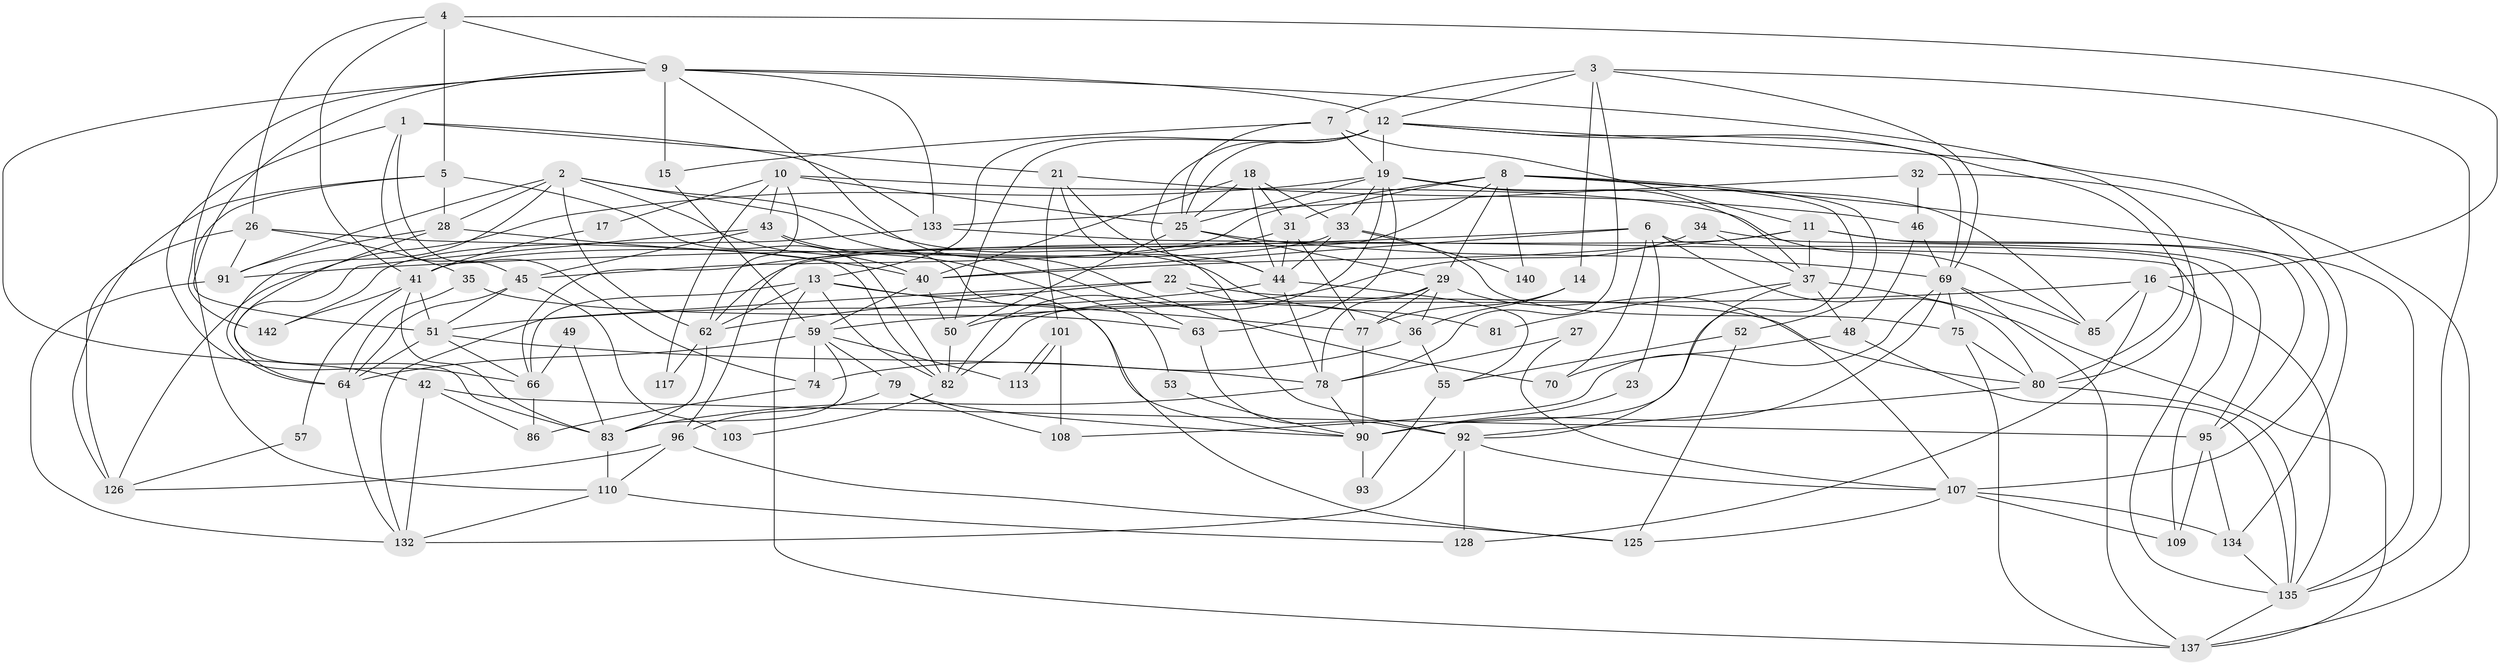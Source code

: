 // original degree distribution, {5: 0.21678321678321677, 4: 0.23076923076923078, 3: 0.3006993006993007, 2: 0.11888111888111888, 6: 0.09090909090909091, 8: 0.013986013986013986, 7: 0.027972027972027972}
// Generated by graph-tools (version 1.1) at 2025/41/03/06/25 10:41:59]
// undirected, 91 vertices, 229 edges
graph export_dot {
graph [start="1"]
  node [color=gray90,style=filled];
  1 [super="+54"];
  2 [super="+84"];
  3 [super="+24"];
  4;
  5 [super="+38"];
  6 [super="+58"];
  7 [super="+30"];
  8 [super="+67"];
  9 [super="+39"];
  10 [super="+20"];
  11 [super="+87"];
  12 [super="+89"];
  13 [super="+112"];
  14;
  15;
  16 [super="+130"];
  17;
  18 [super="+47"];
  19 [super="+94"];
  21 [super="+56"];
  22 [super="+105"];
  23;
  25 [super="+60"];
  26 [super="+102"];
  27;
  28 [super="+114"];
  29 [super="+118"];
  31;
  32;
  33 [super="+124"];
  34;
  35;
  36 [super="+65"];
  37 [super="+71"];
  40 [super="+73"];
  41 [super="+61"];
  42 [super="+106"];
  43 [super="+129"];
  44 [super="+131"];
  45 [super="+88"];
  46;
  48 [super="+122"];
  49;
  50 [super="+76"];
  51 [super="+72"];
  52;
  53;
  55 [super="+111"];
  57;
  59 [super="+97"];
  62 [super="+68"];
  63;
  64 [super="+139"];
  66 [super="+127"];
  69 [super="+100"];
  70;
  74;
  75 [super="+120"];
  77 [super="+99"];
  78 [super="+98"];
  79 [super="+123"];
  80 [super="+141"];
  81;
  82 [super="+115"];
  83;
  85 [super="+104"];
  86;
  90 [super="+136"];
  91 [super="+119"];
  92 [super="+116"];
  93;
  95;
  96;
  101;
  103;
  107 [super="+143"];
  108;
  109;
  110 [super="+121"];
  113;
  117;
  125;
  126;
  128;
  132;
  133;
  134;
  135 [super="+138"];
  137;
  140;
  142;
  1 -- 133;
  1 -- 45;
  1 -- 66;
  1 -- 74;
  1 -- 21;
  2 -- 62 [weight=2];
  2 -- 28;
  2 -- 64;
  2 -- 81;
  2 -- 40;
  2 -- 63;
  2 -- 91;
  3 -- 7;
  3 -- 135;
  3 -- 69;
  3 -- 78;
  3 -- 12;
  3 -- 14;
  4 -- 41;
  4 -- 26;
  4 -- 9;
  4 -- 16;
  4 -- 5;
  5 -- 82;
  5 -- 126;
  5 -- 28;
  5 -- 110;
  6 -- 40;
  6 -- 91;
  6 -- 23;
  6 -- 70;
  6 -- 80;
  6 -- 109;
  7 -- 19;
  7 -- 15;
  7 -- 11;
  7 -- 25;
  8 -- 90;
  8 -- 52;
  8 -- 96;
  8 -- 140;
  8 -- 45;
  8 -- 107;
  8 -- 29;
  8 -- 31;
  9 -- 15;
  9 -- 70;
  9 -- 80;
  9 -- 133;
  9 -- 12;
  9 -- 142;
  9 -- 51;
  9 -- 42;
  10 -- 17;
  10 -- 117;
  10 -- 85;
  10 -- 62;
  10 -- 43;
  10 -- 25;
  11 -- 40;
  11 -- 95;
  11 -- 37;
  11 -- 62;
  11 -- 135;
  12 -- 13;
  12 -- 44;
  12 -- 134;
  12 -- 80;
  12 -- 50;
  12 -- 69;
  12 -- 25;
  12 -- 19;
  13 -- 62;
  13 -- 137;
  13 -- 82;
  13 -- 90;
  13 -- 77;
  13 -- 66;
  14 -- 77;
  14 -- 36;
  15 -- 59;
  16 -- 135;
  16 -- 85;
  16 -- 59;
  16 -- 128;
  17 -- 41;
  18 -- 44;
  18 -- 33;
  18 -- 40;
  18 -- 31;
  18 -- 25;
  19 -- 82;
  19 -- 33;
  19 -- 63;
  19 -- 85 [weight=2];
  19 -- 37;
  19 -- 126;
  19 -- 25;
  21 -- 46;
  21 -- 101;
  21 -- 44;
  21 -- 92;
  22 -- 36;
  22 -- 62;
  22 -- 80;
  22 -- 132;
  23 -- 90;
  25 -- 69;
  25 -- 29;
  25 -- 50 [weight=2];
  26 -- 35;
  26 -- 126;
  26 -- 82;
  26 -- 91;
  27 -- 78;
  27 -- 107;
  28 -- 83;
  28 -- 40;
  28 -- 91;
  29 -- 107;
  29 -- 36;
  29 -- 78;
  29 -- 77;
  29 -- 82;
  31 -- 77;
  31 -- 66;
  31 -- 44;
  32 -- 137;
  32 -- 133;
  32 -- 46;
  33 -- 140;
  33 -- 41;
  33 -- 75;
  33 -- 44;
  34 -- 95;
  34 -- 37;
  34 -- 50;
  35 -- 63;
  35 -- 64;
  36 -- 74;
  36 -- 55;
  37 -- 92;
  37 -- 48;
  37 -- 137;
  37 -- 81;
  40 -- 59;
  40 -- 50;
  41 -- 83;
  41 -- 51;
  41 -- 57;
  41 -- 142;
  42 -- 132;
  42 -- 86;
  42 -- 95;
  43 -- 45;
  43 -- 64;
  43 -- 53;
  43 -- 125;
  44 -- 51;
  44 -- 55;
  44 -- 78;
  45 -- 51;
  45 -- 64;
  45 -- 103;
  46 -- 69;
  46 -- 48;
  48 -- 70;
  48 -- 135;
  49 -- 83;
  49 -- 66;
  50 -- 82;
  51 -- 64;
  51 -- 78;
  51 -- 66;
  52 -- 125;
  52 -- 55;
  53 -- 90;
  55 -- 93;
  57 -- 126;
  59 -- 113;
  59 -- 64;
  59 -- 83;
  59 -- 74;
  59 -- 79;
  62 -- 83;
  62 -- 117;
  63 -- 92;
  64 -- 132;
  66 -- 86;
  69 -- 137;
  69 -- 75;
  69 -- 108;
  69 -- 85;
  69 -- 90;
  74 -- 86;
  75 -- 80;
  75 -- 137;
  77 -- 90;
  78 -- 90;
  78 -- 83;
  79 -- 108;
  79 -- 96;
  79 -- 90;
  80 -- 92;
  80 -- 135;
  82 -- 103;
  83 -- 110;
  90 -- 93 [weight=2];
  91 -- 132;
  92 -- 128;
  92 -- 107;
  92 -- 132;
  95 -- 134;
  95 -- 109;
  96 -- 125;
  96 -- 126;
  96 -- 110;
  101 -- 113;
  101 -- 113;
  101 -- 108;
  107 -- 109;
  107 -- 125;
  107 -- 134;
  110 -- 132;
  110 -- 128;
  133 -- 142;
  133 -- 135;
  134 -- 135;
  135 -- 137;
}
